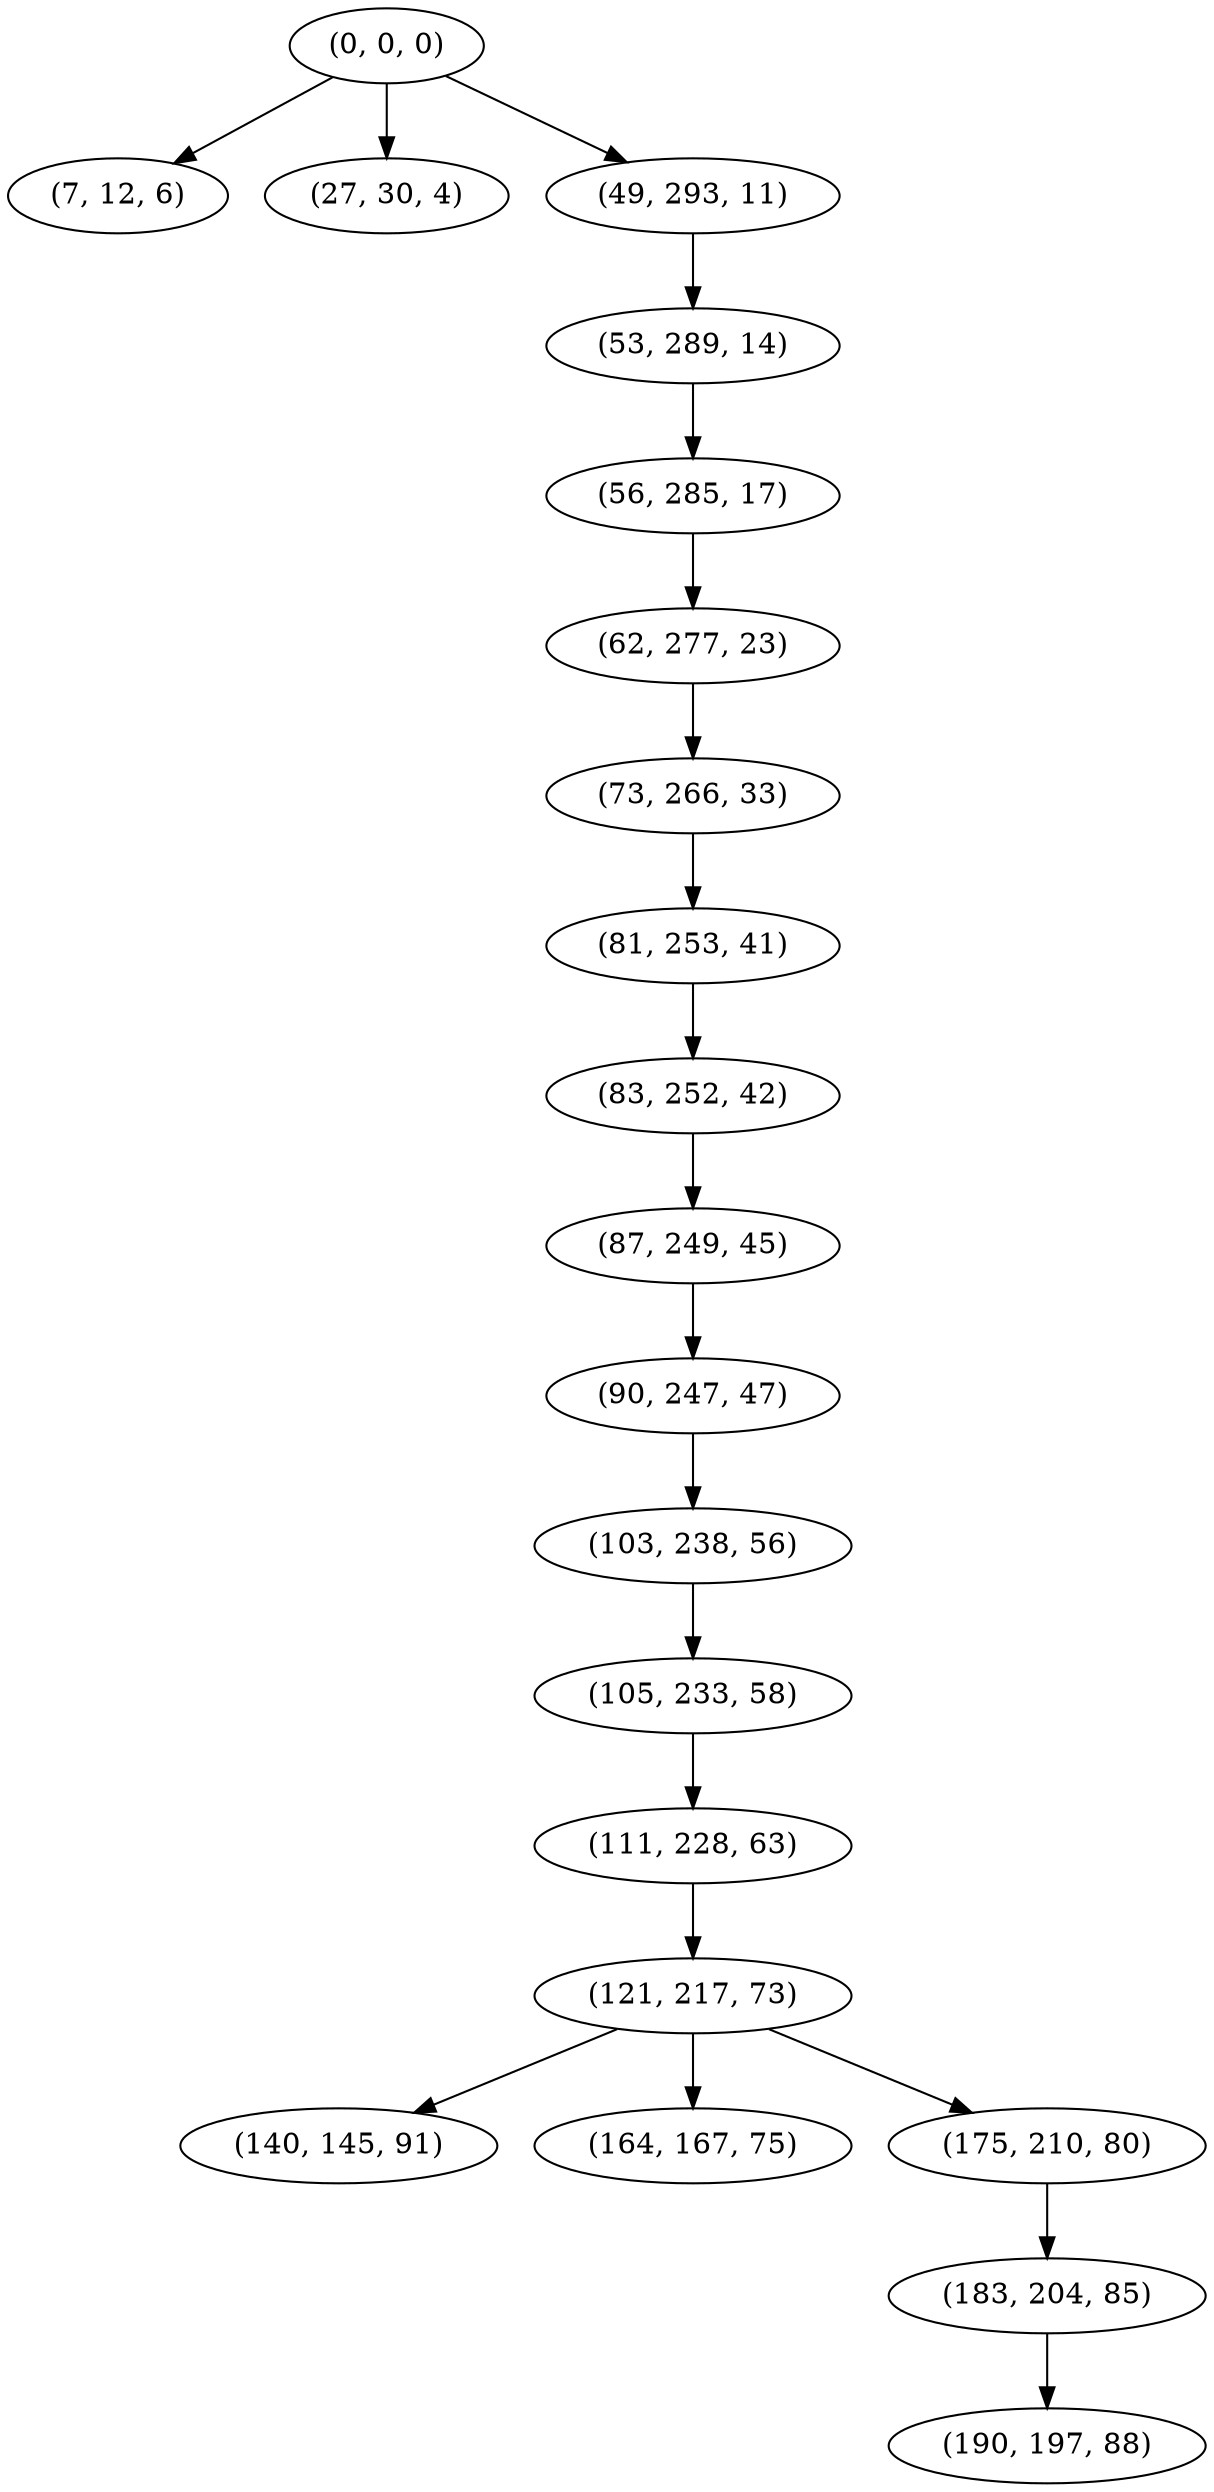 digraph tree {
    "(0, 0, 0)";
    "(7, 12, 6)";
    "(27, 30, 4)";
    "(49, 293, 11)";
    "(53, 289, 14)";
    "(56, 285, 17)";
    "(62, 277, 23)";
    "(73, 266, 33)";
    "(81, 253, 41)";
    "(83, 252, 42)";
    "(87, 249, 45)";
    "(90, 247, 47)";
    "(103, 238, 56)";
    "(105, 233, 58)";
    "(111, 228, 63)";
    "(121, 217, 73)";
    "(140, 145, 91)";
    "(164, 167, 75)";
    "(175, 210, 80)";
    "(183, 204, 85)";
    "(190, 197, 88)";
    "(0, 0, 0)" -> "(7, 12, 6)";
    "(0, 0, 0)" -> "(27, 30, 4)";
    "(0, 0, 0)" -> "(49, 293, 11)";
    "(49, 293, 11)" -> "(53, 289, 14)";
    "(53, 289, 14)" -> "(56, 285, 17)";
    "(56, 285, 17)" -> "(62, 277, 23)";
    "(62, 277, 23)" -> "(73, 266, 33)";
    "(73, 266, 33)" -> "(81, 253, 41)";
    "(81, 253, 41)" -> "(83, 252, 42)";
    "(83, 252, 42)" -> "(87, 249, 45)";
    "(87, 249, 45)" -> "(90, 247, 47)";
    "(90, 247, 47)" -> "(103, 238, 56)";
    "(103, 238, 56)" -> "(105, 233, 58)";
    "(105, 233, 58)" -> "(111, 228, 63)";
    "(111, 228, 63)" -> "(121, 217, 73)";
    "(121, 217, 73)" -> "(140, 145, 91)";
    "(121, 217, 73)" -> "(164, 167, 75)";
    "(121, 217, 73)" -> "(175, 210, 80)";
    "(175, 210, 80)" -> "(183, 204, 85)";
    "(183, 204, 85)" -> "(190, 197, 88)";
}
